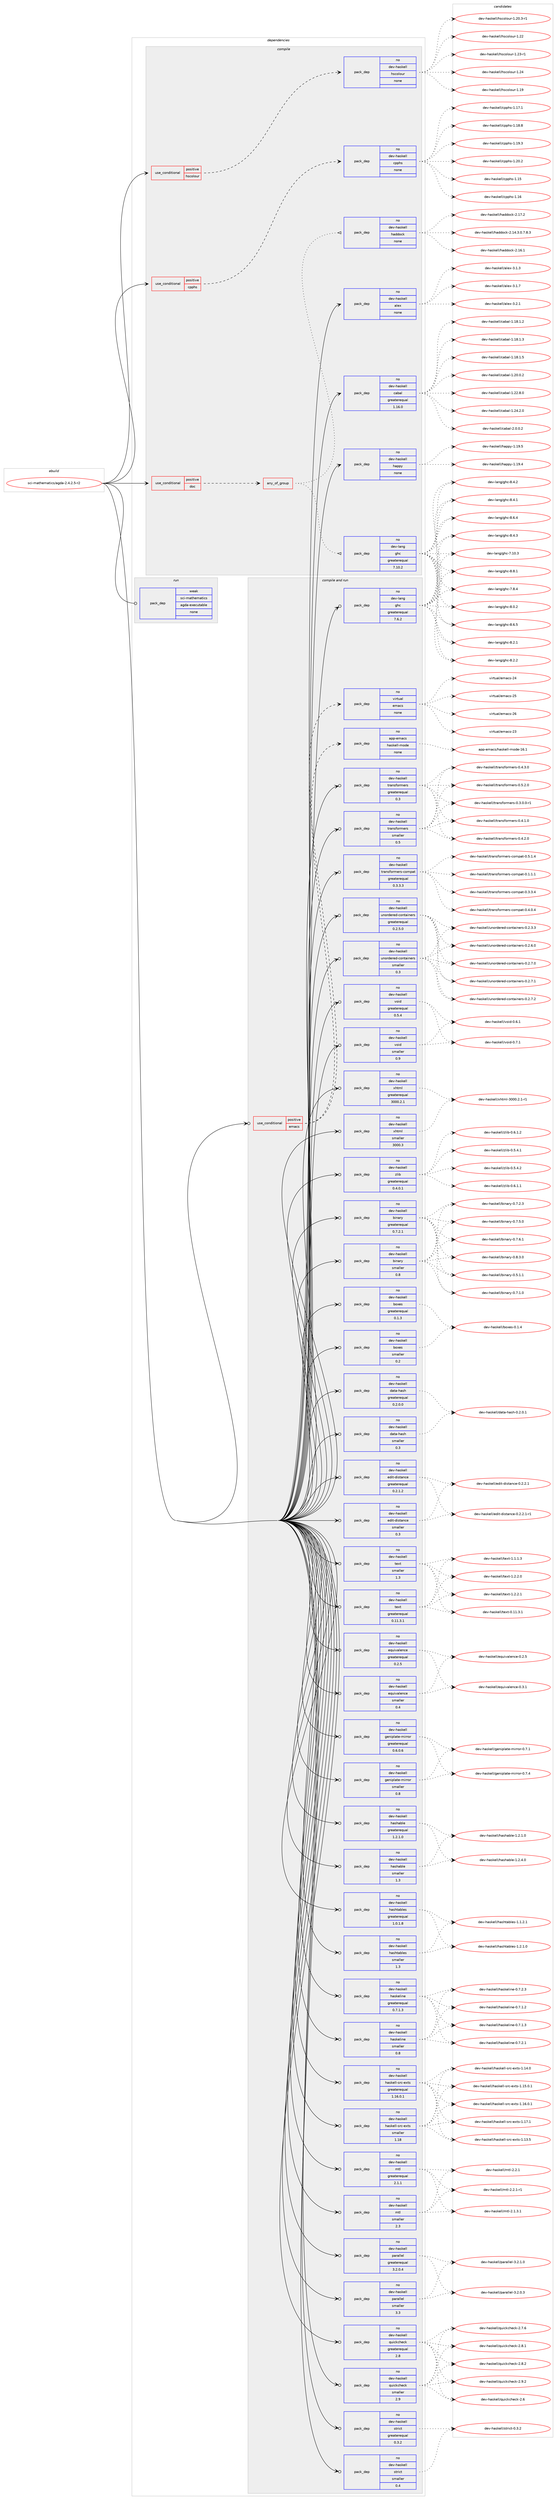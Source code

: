 digraph prolog {

# *************
# Graph options
# *************

newrank=true;
concentrate=true;
compound=true;
graph [rankdir=LR,fontname=Helvetica,fontsize=10,ranksep=1.5];#, ranksep=2.5, nodesep=0.2];
edge  [arrowhead=vee];
node  [fontname=Helvetica,fontsize=10];

# **********
# The ebuild
# **********

subgraph cluster_leftcol {
color=gray;
rank=same;
label=<<i>ebuild</i>>;
id [label="sci-mathematics/agda-2.4.2.5-r2", color=red, width=4, href="../sci-mathematics/agda-2.4.2.5-r2.svg"];
}

# ****************
# The dependencies
# ****************

subgraph cluster_midcol {
color=gray;
label=<<i>dependencies</i>>;
subgraph cluster_compile {
fillcolor="#eeeeee";
style=filled;
label=<<i>compile</i>>;
subgraph cond208995 {
dependency860756 [label=<<TABLE BORDER="0" CELLBORDER="1" CELLSPACING="0" CELLPADDING="4"><TR><TD ROWSPAN="3" CELLPADDING="10">use_conditional</TD></TR><TR><TD>positive</TD></TR><TR><TD>cpphs</TD></TR></TABLE>>, shape=none, color=red];
subgraph pack636551 {
dependency860757 [label=<<TABLE BORDER="0" CELLBORDER="1" CELLSPACING="0" CELLPADDING="4" WIDTH="220"><TR><TD ROWSPAN="6" CELLPADDING="30">pack_dep</TD></TR><TR><TD WIDTH="110">no</TD></TR><TR><TD>dev-haskell</TD></TR><TR><TD>cpphs</TD></TR><TR><TD>none</TD></TR><TR><TD></TD></TR></TABLE>>, shape=none, color=blue];
}
dependency860756:e -> dependency860757:w [weight=20,style="dashed",arrowhead="vee"];
}
id:e -> dependency860756:w [weight=20,style="solid",arrowhead="vee"];
subgraph cond208996 {
dependency860758 [label=<<TABLE BORDER="0" CELLBORDER="1" CELLSPACING="0" CELLPADDING="4"><TR><TD ROWSPAN="3" CELLPADDING="10">use_conditional</TD></TR><TR><TD>positive</TD></TR><TR><TD>doc</TD></TR></TABLE>>, shape=none, color=red];
subgraph any14698 {
dependency860759 [label=<<TABLE BORDER="0" CELLBORDER="1" CELLSPACING="0" CELLPADDING="4"><TR><TD CELLPADDING="10">any_of_group</TD></TR></TABLE>>, shape=none, color=red];subgraph pack636552 {
dependency860760 [label=<<TABLE BORDER="0" CELLBORDER="1" CELLSPACING="0" CELLPADDING="4" WIDTH="220"><TR><TD ROWSPAN="6" CELLPADDING="30">pack_dep</TD></TR><TR><TD WIDTH="110">no</TD></TR><TR><TD>dev-haskell</TD></TR><TR><TD>haddock</TD></TR><TR><TD>none</TD></TR><TR><TD></TD></TR></TABLE>>, shape=none, color=blue];
}
dependency860759:e -> dependency860760:w [weight=20,style="dotted",arrowhead="oinv"];
subgraph pack636553 {
dependency860761 [label=<<TABLE BORDER="0" CELLBORDER="1" CELLSPACING="0" CELLPADDING="4" WIDTH="220"><TR><TD ROWSPAN="6" CELLPADDING="30">pack_dep</TD></TR><TR><TD WIDTH="110">no</TD></TR><TR><TD>dev-lang</TD></TR><TR><TD>ghc</TD></TR><TR><TD>greaterequal</TD></TR><TR><TD>7.10.2</TD></TR></TABLE>>, shape=none, color=blue];
}
dependency860759:e -> dependency860761:w [weight=20,style="dotted",arrowhead="oinv"];
}
dependency860758:e -> dependency860759:w [weight=20,style="dashed",arrowhead="vee"];
}
id:e -> dependency860758:w [weight=20,style="solid",arrowhead="vee"];
subgraph cond208997 {
dependency860762 [label=<<TABLE BORDER="0" CELLBORDER="1" CELLSPACING="0" CELLPADDING="4"><TR><TD ROWSPAN="3" CELLPADDING="10">use_conditional</TD></TR><TR><TD>positive</TD></TR><TR><TD>hscolour</TD></TR></TABLE>>, shape=none, color=red];
subgraph pack636554 {
dependency860763 [label=<<TABLE BORDER="0" CELLBORDER="1" CELLSPACING="0" CELLPADDING="4" WIDTH="220"><TR><TD ROWSPAN="6" CELLPADDING="30">pack_dep</TD></TR><TR><TD WIDTH="110">no</TD></TR><TR><TD>dev-haskell</TD></TR><TR><TD>hscolour</TD></TR><TR><TD>none</TD></TR><TR><TD></TD></TR></TABLE>>, shape=none, color=blue];
}
dependency860762:e -> dependency860763:w [weight=20,style="dashed",arrowhead="vee"];
}
id:e -> dependency860762:w [weight=20,style="solid",arrowhead="vee"];
subgraph pack636555 {
dependency860764 [label=<<TABLE BORDER="0" CELLBORDER="1" CELLSPACING="0" CELLPADDING="4" WIDTH="220"><TR><TD ROWSPAN="6" CELLPADDING="30">pack_dep</TD></TR><TR><TD WIDTH="110">no</TD></TR><TR><TD>dev-haskell</TD></TR><TR><TD>alex</TD></TR><TR><TD>none</TD></TR><TR><TD></TD></TR></TABLE>>, shape=none, color=blue];
}
id:e -> dependency860764:w [weight=20,style="solid",arrowhead="vee"];
subgraph pack636556 {
dependency860765 [label=<<TABLE BORDER="0" CELLBORDER="1" CELLSPACING="0" CELLPADDING="4" WIDTH="220"><TR><TD ROWSPAN="6" CELLPADDING="30">pack_dep</TD></TR><TR><TD WIDTH="110">no</TD></TR><TR><TD>dev-haskell</TD></TR><TR><TD>cabal</TD></TR><TR><TD>greaterequal</TD></TR><TR><TD>1.16.0</TD></TR></TABLE>>, shape=none, color=blue];
}
id:e -> dependency860765:w [weight=20,style="solid",arrowhead="vee"];
subgraph pack636557 {
dependency860766 [label=<<TABLE BORDER="0" CELLBORDER="1" CELLSPACING="0" CELLPADDING="4" WIDTH="220"><TR><TD ROWSPAN="6" CELLPADDING="30">pack_dep</TD></TR><TR><TD WIDTH="110">no</TD></TR><TR><TD>dev-haskell</TD></TR><TR><TD>happy</TD></TR><TR><TD>none</TD></TR><TR><TD></TD></TR></TABLE>>, shape=none, color=blue];
}
id:e -> dependency860766:w [weight=20,style="solid",arrowhead="vee"];
}
subgraph cluster_compileandrun {
fillcolor="#eeeeee";
style=filled;
label=<<i>compile and run</i>>;
subgraph cond208998 {
dependency860767 [label=<<TABLE BORDER="0" CELLBORDER="1" CELLSPACING="0" CELLPADDING="4"><TR><TD ROWSPAN="3" CELLPADDING="10">use_conditional</TD></TR><TR><TD>positive</TD></TR><TR><TD>emacs</TD></TR></TABLE>>, shape=none, color=red];
subgraph pack636558 {
dependency860768 [label=<<TABLE BORDER="0" CELLBORDER="1" CELLSPACING="0" CELLPADDING="4" WIDTH="220"><TR><TD ROWSPAN="6" CELLPADDING="30">pack_dep</TD></TR><TR><TD WIDTH="110">no</TD></TR><TR><TD>app-emacs</TD></TR><TR><TD>haskell-mode</TD></TR><TR><TD>none</TD></TR><TR><TD></TD></TR></TABLE>>, shape=none, color=blue];
}
dependency860767:e -> dependency860768:w [weight=20,style="dashed",arrowhead="vee"];
subgraph pack636559 {
dependency860769 [label=<<TABLE BORDER="0" CELLBORDER="1" CELLSPACING="0" CELLPADDING="4" WIDTH="220"><TR><TD ROWSPAN="6" CELLPADDING="30">pack_dep</TD></TR><TR><TD WIDTH="110">no</TD></TR><TR><TD>virtual</TD></TR><TR><TD>emacs</TD></TR><TR><TD>none</TD></TR><TR><TD></TD></TR></TABLE>>, shape=none, color=blue];
}
dependency860767:e -> dependency860769:w [weight=20,style="dashed",arrowhead="vee"];
}
id:e -> dependency860767:w [weight=20,style="solid",arrowhead="odotvee"];
subgraph pack636560 {
dependency860770 [label=<<TABLE BORDER="0" CELLBORDER="1" CELLSPACING="0" CELLPADDING="4" WIDTH="220"><TR><TD ROWSPAN="6" CELLPADDING="30">pack_dep</TD></TR><TR><TD WIDTH="110">no</TD></TR><TR><TD>dev-haskell</TD></TR><TR><TD>binary</TD></TR><TR><TD>greaterequal</TD></TR><TR><TD>0.7.2.1</TD></TR></TABLE>>, shape=none, color=blue];
}
id:e -> dependency860770:w [weight=20,style="solid",arrowhead="odotvee"];
subgraph pack636561 {
dependency860771 [label=<<TABLE BORDER="0" CELLBORDER="1" CELLSPACING="0" CELLPADDING="4" WIDTH="220"><TR><TD ROWSPAN="6" CELLPADDING="30">pack_dep</TD></TR><TR><TD WIDTH="110">no</TD></TR><TR><TD>dev-haskell</TD></TR><TR><TD>binary</TD></TR><TR><TD>smaller</TD></TR><TR><TD>0.8</TD></TR></TABLE>>, shape=none, color=blue];
}
id:e -> dependency860771:w [weight=20,style="solid",arrowhead="odotvee"];
subgraph pack636562 {
dependency860772 [label=<<TABLE BORDER="0" CELLBORDER="1" CELLSPACING="0" CELLPADDING="4" WIDTH="220"><TR><TD ROWSPAN="6" CELLPADDING="30">pack_dep</TD></TR><TR><TD WIDTH="110">no</TD></TR><TR><TD>dev-haskell</TD></TR><TR><TD>boxes</TD></TR><TR><TD>greaterequal</TD></TR><TR><TD>0.1.3</TD></TR></TABLE>>, shape=none, color=blue];
}
id:e -> dependency860772:w [weight=20,style="solid",arrowhead="odotvee"];
subgraph pack636563 {
dependency860773 [label=<<TABLE BORDER="0" CELLBORDER="1" CELLSPACING="0" CELLPADDING="4" WIDTH="220"><TR><TD ROWSPAN="6" CELLPADDING="30">pack_dep</TD></TR><TR><TD WIDTH="110">no</TD></TR><TR><TD>dev-haskell</TD></TR><TR><TD>boxes</TD></TR><TR><TD>smaller</TD></TR><TR><TD>0.2</TD></TR></TABLE>>, shape=none, color=blue];
}
id:e -> dependency860773:w [weight=20,style="solid",arrowhead="odotvee"];
subgraph pack636564 {
dependency860774 [label=<<TABLE BORDER="0" CELLBORDER="1" CELLSPACING="0" CELLPADDING="4" WIDTH="220"><TR><TD ROWSPAN="6" CELLPADDING="30">pack_dep</TD></TR><TR><TD WIDTH="110">no</TD></TR><TR><TD>dev-haskell</TD></TR><TR><TD>data-hash</TD></TR><TR><TD>greaterequal</TD></TR><TR><TD>0.2.0.0</TD></TR></TABLE>>, shape=none, color=blue];
}
id:e -> dependency860774:w [weight=20,style="solid",arrowhead="odotvee"];
subgraph pack636565 {
dependency860775 [label=<<TABLE BORDER="0" CELLBORDER="1" CELLSPACING="0" CELLPADDING="4" WIDTH="220"><TR><TD ROWSPAN="6" CELLPADDING="30">pack_dep</TD></TR><TR><TD WIDTH="110">no</TD></TR><TR><TD>dev-haskell</TD></TR><TR><TD>data-hash</TD></TR><TR><TD>smaller</TD></TR><TR><TD>0.3</TD></TR></TABLE>>, shape=none, color=blue];
}
id:e -> dependency860775:w [weight=20,style="solid",arrowhead="odotvee"];
subgraph pack636566 {
dependency860776 [label=<<TABLE BORDER="0" CELLBORDER="1" CELLSPACING="0" CELLPADDING="4" WIDTH="220"><TR><TD ROWSPAN="6" CELLPADDING="30">pack_dep</TD></TR><TR><TD WIDTH="110">no</TD></TR><TR><TD>dev-haskell</TD></TR><TR><TD>edit-distance</TD></TR><TR><TD>greaterequal</TD></TR><TR><TD>0.2.1.2</TD></TR></TABLE>>, shape=none, color=blue];
}
id:e -> dependency860776:w [weight=20,style="solid",arrowhead="odotvee"];
subgraph pack636567 {
dependency860777 [label=<<TABLE BORDER="0" CELLBORDER="1" CELLSPACING="0" CELLPADDING="4" WIDTH="220"><TR><TD ROWSPAN="6" CELLPADDING="30">pack_dep</TD></TR><TR><TD WIDTH="110">no</TD></TR><TR><TD>dev-haskell</TD></TR><TR><TD>edit-distance</TD></TR><TR><TD>smaller</TD></TR><TR><TD>0.3</TD></TR></TABLE>>, shape=none, color=blue];
}
id:e -> dependency860777:w [weight=20,style="solid",arrowhead="odotvee"];
subgraph pack636568 {
dependency860778 [label=<<TABLE BORDER="0" CELLBORDER="1" CELLSPACING="0" CELLPADDING="4" WIDTH="220"><TR><TD ROWSPAN="6" CELLPADDING="30">pack_dep</TD></TR><TR><TD WIDTH="110">no</TD></TR><TR><TD>dev-haskell</TD></TR><TR><TD>equivalence</TD></TR><TR><TD>greaterequal</TD></TR><TR><TD>0.2.5</TD></TR></TABLE>>, shape=none, color=blue];
}
id:e -> dependency860778:w [weight=20,style="solid",arrowhead="odotvee"];
subgraph pack636569 {
dependency860779 [label=<<TABLE BORDER="0" CELLBORDER="1" CELLSPACING="0" CELLPADDING="4" WIDTH="220"><TR><TD ROWSPAN="6" CELLPADDING="30">pack_dep</TD></TR><TR><TD WIDTH="110">no</TD></TR><TR><TD>dev-haskell</TD></TR><TR><TD>equivalence</TD></TR><TR><TD>smaller</TD></TR><TR><TD>0.4</TD></TR></TABLE>>, shape=none, color=blue];
}
id:e -> dependency860779:w [weight=20,style="solid",arrowhead="odotvee"];
subgraph pack636570 {
dependency860780 [label=<<TABLE BORDER="0" CELLBORDER="1" CELLSPACING="0" CELLPADDING="4" WIDTH="220"><TR><TD ROWSPAN="6" CELLPADDING="30">pack_dep</TD></TR><TR><TD WIDTH="110">no</TD></TR><TR><TD>dev-haskell</TD></TR><TR><TD>geniplate-mirror</TD></TR><TR><TD>greaterequal</TD></TR><TR><TD>0.6.0.6</TD></TR></TABLE>>, shape=none, color=blue];
}
id:e -> dependency860780:w [weight=20,style="solid",arrowhead="odotvee"];
subgraph pack636571 {
dependency860781 [label=<<TABLE BORDER="0" CELLBORDER="1" CELLSPACING="0" CELLPADDING="4" WIDTH="220"><TR><TD ROWSPAN="6" CELLPADDING="30">pack_dep</TD></TR><TR><TD WIDTH="110">no</TD></TR><TR><TD>dev-haskell</TD></TR><TR><TD>geniplate-mirror</TD></TR><TR><TD>smaller</TD></TR><TR><TD>0.8</TD></TR></TABLE>>, shape=none, color=blue];
}
id:e -> dependency860781:w [weight=20,style="solid",arrowhead="odotvee"];
subgraph pack636572 {
dependency860782 [label=<<TABLE BORDER="0" CELLBORDER="1" CELLSPACING="0" CELLPADDING="4" WIDTH="220"><TR><TD ROWSPAN="6" CELLPADDING="30">pack_dep</TD></TR><TR><TD WIDTH="110">no</TD></TR><TR><TD>dev-haskell</TD></TR><TR><TD>hashable</TD></TR><TR><TD>greaterequal</TD></TR><TR><TD>1.2.1.0</TD></TR></TABLE>>, shape=none, color=blue];
}
id:e -> dependency860782:w [weight=20,style="solid",arrowhead="odotvee"];
subgraph pack636573 {
dependency860783 [label=<<TABLE BORDER="0" CELLBORDER="1" CELLSPACING="0" CELLPADDING="4" WIDTH="220"><TR><TD ROWSPAN="6" CELLPADDING="30">pack_dep</TD></TR><TR><TD WIDTH="110">no</TD></TR><TR><TD>dev-haskell</TD></TR><TR><TD>hashable</TD></TR><TR><TD>smaller</TD></TR><TR><TD>1.3</TD></TR></TABLE>>, shape=none, color=blue];
}
id:e -> dependency860783:w [weight=20,style="solid",arrowhead="odotvee"];
subgraph pack636574 {
dependency860784 [label=<<TABLE BORDER="0" CELLBORDER="1" CELLSPACING="0" CELLPADDING="4" WIDTH="220"><TR><TD ROWSPAN="6" CELLPADDING="30">pack_dep</TD></TR><TR><TD WIDTH="110">no</TD></TR><TR><TD>dev-haskell</TD></TR><TR><TD>hashtables</TD></TR><TR><TD>greaterequal</TD></TR><TR><TD>1.0.1.8</TD></TR></TABLE>>, shape=none, color=blue];
}
id:e -> dependency860784:w [weight=20,style="solid",arrowhead="odotvee"];
subgraph pack636575 {
dependency860785 [label=<<TABLE BORDER="0" CELLBORDER="1" CELLSPACING="0" CELLPADDING="4" WIDTH="220"><TR><TD ROWSPAN="6" CELLPADDING="30">pack_dep</TD></TR><TR><TD WIDTH="110">no</TD></TR><TR><TD>dev-haskell</TD></TR><TR><TD>hashtables</TD></TR><TR><TD>smaller</TD></TR><TR><TD>1.3</TD></TR></TABLE>>, shape=none, color=blue];
}
id:e -> dependency860785:w [weight=20,style="solid",arrowhead="odotvee"];
subgraph pack636576 {
dependency860786 [label=<<TABLE BORDER="0" CELLBORDER="1" CELLSPACING="0" CELLPADDING="4" WIDTH="220"><TR><TD ROWSPAN="6" CELLPADDING="30">pack_dep</TD></TR><TR><TD WIDTH="110">no</TD></TR><TR><TD>dev-haskell</TD></TR><TR><TD>haskeline</TD></TR><TR><TD>greaterequal</TD></TR><TR><TD>0.7.1.3</TD></TR></TABLE>>, shape=none, color=blue];
}
id:e -> dependency860786:w [weight=20,style="solid",arrowhead="odotvee"];
subgraph pack636577 {
dependency860787 [label=<<TABLE BORDER="0" CELLBORDER="1" CELLSPACING="0" CELLPADDING="4" WIDTH="220"><TR><TD ROWSPAN="6" CELLPADDING="30">pack_dep</TD></TR><TR><TD WIDTH="110">no</TD></TR><TR><TD>dev-haskell</TD></TR><TR><TD>haskeline</TD></TR><TR><TD>smaller</TD></TR><TR><TD>0.8</TD></TR></TABLE>>, shape=none, color=blue];
}
id:e -> dependency860787:w [weight=20,style="solid",arrowhead="odotvee"];
subgraph pack636578 {
dependency860788 [label=<<TABLE BORDER="0" CELLBORDER="1" CELLSPACING="0" CELLPADDING="4" WIDTH="220"><TR><TD ROWSPAN="6" CELLPADDING="30">pack_dep</TD></TR><TR><TD WIDTH="110">no</TD></TR><TR><TD>dev-haskell</TD></TR><TR><TD>haskell-src-exts</TD></TR><TR><TD>greaterequal</TD></TR><TR><TD>1.16.0.1</TD></TR></TABLE>>, shape=none, color=blue];
}
id:e -> dependency860788:w [weight=20,style="solid",arrowhead="odotvee"];
subgraph pack636579 {
dependency860789 [label=<<TABLE BORDER="0" CELLBORDER="1" CELLSPACING="0" CELLPADDING="4" WIDTH="220"><TR><TD ROWSPAN="6" CELLPADDING="30">pack_dep</TD></TR><TR><TD WIDTH="110">no</TD></TR><TR><TD>dev-haskell</TD></TR><TR><TD>haskell-src-exts</TD></TR><TR><TD>smaller</TD></TR><TR><TD>1.18</TD></TR></TABLE>>, shape=none, color=blue];
}
id:e -> dependency860789:w [weight=20,style="solid",arrowhead="odotvee"];
subgraph pack636580 {
dependency860790 [label=<<TABLE BORDER="0" CELLBORDER="1" CELLSPACING="0" CELLPADDING="4" WIDTH="220"><TR><TD ROWSPAN="6" CELLPADDING="30">pack_dep</TD></TR><TR><TD WIDTH="110">no</TD></TR><TR><TD>dev-haskell</TD></TR><TR><TD>mtl</TD></TR><TR><TD>greaterequal</TD></TR><TR><TD>2.1.1</TD></TR></TABLE>>, shape=none, color=blue];
}
id:e -> dependency860790:w [weight=20,style="solid",arrowhead="odotvee"];
subgraph pack636581 {
dependency860791 [label=<<TABLE BORDER="0" CELLBORDER="1" CELLSPACING="0" CELLPADDING="4" WIDTH="220"><TR><TD ROWSPAN="6" CELLPADDING="30">pack_dep</TD></TR><TR><TD WIDTH="110">no</TD></TR><TR><TD>dev-haskell</TD></TR><TR><TD>mtl</TD></TR><TR><TD>smaller</TD></TR><TR><TD>2.3</TD></TR></TABLE>>, shape=none, color=blue];
}
id:e -> dependency860791:w [weight=20,style="solid",arrowhead="odotvee"];
subgraph pack636582 {
dependency860792 [label=<<TABLE BORDER="0" CELLBORDER="1" CELLSPACING="0" CELLPADDING="4" WIDTH="220"><TR><TD ROWSPAN="6" CELLPADDING="30">pack_dep</TD></TR><TR><TD WIDTH="110">no</TD></TR><TR><TD>dev-haskell</TD></TR><TR><TD>parallel</TD></TR><TR><TD>greaterequal</TD></TR><TR><TD>3.2.0.4</TD></TR></TABLE>>, shape=none, color=blue];
}
id:e -> dependency860792:w [weight=20,style="solid",arrowhead="odotvee"];
subgraph pack636583 {
dependency860793 [label=<<TABLE BORDER="0" CELLBORDER="1" CELLSPACING="0" CELLPADDING="4" WIDTH="220"><TR><TD ROWSPAN="6" CELLPADDING="30">pack_dep</TD></TR><TR><TD WIDTH="110">no</TD></TR><TR><TD>dev-haskell</TD></TR><TR><TD>parallel</TD></TR><TR><TD>smaller</TD></TR><TR><TD>3.3</TD></TR></TABLE>>, shape=none, color=blue];
}
id:e -> dependency860793:w [weight=20,style="solid",arrowhead="odotvee"];
subgraph pack636584 {
dependency860794 [label=<<TABLE BORDER="0" CELLBORDER="1" CELLSPACING="0" CELLPADDING="4" WIDTH="220"><TR><TD ROWSPAN="6" CELLPADDING="30">pack_dep</TD></TR><TR><TD WIDTH="110">no</TD></TR><TR><TD>dev-haskell</TD></TR><TR><TD>quickcheck</TD></TR><TR><TD>greaterequal</TD></TR><TR><TD>2.8</TD></TR></TABLE>>, shape=none, color=blue];
}
id:e -> dependency860794:w [weight=20,style="solid",arrowhead="odotvee"];
subgraph pack636585 {
dependency860795 [label=<<TABLE BORDER="0" CELLBORDER="1" CELLSPACING="0" CELLPADDING="4" WIDTH="220"><TR><TD ROWSPAN="6" CELLPADDING="30">pack_dep</TD></TR><TR><TD WIDTH="110">no</TD></TR><TR><TD>dev-haskell</TD></TR><TR><TD>quickcheck</TD></TR><TR><TD>smaller</TD></TR><TR><TD>2.9</TD></TR></TABLE>>, shape=none, color=blue];
}
id:e -> dependency860795:w [weight=20,style="solid",arrowhead="odotvee"];
subgraph pack636586 {
dependency860796 [label=<<TABLE BORDER="0" CELLBORDER="1" CELLSPACING="0" CELLPADDING="4" WIDTH="220"><TR><TD ROWSPAN="6" CELLPADDING="30">pack_dep</TD></TR><TR><TD WIDTH="110">no</TD></TR><TR><TD>dev-haskell</TD></TR><TR><TD>strict</TD></TR><TR><TD>greaterequal</TD></TR><TR><TD>0.3.2</TD></TR></TABLE>>, shape=none, color=blue];
}
id:e -> dependency860796:w [weight=20,style="solid",arrowhead="odotvee"];
subgraph pack636587 {
dependency860797 [label=<<TABLE BORDER="0" CELLBORDER="1" CELLSPACING="0" CELLPADDING="4" WIDTH="220"><TR><TD ROWSPAN="6" CELLPADDING="30">pack_dep</TD></TR><TR><TD WIDTH="110">no</TD></TR><TR><TD>dev-haskell</TD></TR><TR><TD>strict</TD></TR><TR><TD>smaller</TD></TR><TR><TD>0.4</TD></TR></TABLE>>, shape=none, color=blue];
}
id:e -> dependency860797:w [weight=20,style="solid",arrowhead="odotvee"];
subgraph pack636588 {
dependency860798 [label=<<TABLE BORDER="0" CELLBORDER="1" CELLSPACING="0" CELLPADDING="4" WIDTH="220"><TR><TD ROWSPAN="6" CELLPADDING="30">pack_dep</TD></TR><TR><TD WIDTH="110">no</TD></TR><TR><TD>dev-haskell</TD></TR><TR><TD>text</TD></TR><TR><TD>greaterequal</TD></TR><TR><TD>0.11.3.1</TD></TR></TABLE>>, shape=none, color=blue];
}
id:e -> dependency860798:w [weight=20,style="solid",arrowhead="odotvee"];
subgraph pack636589 {
dependency860799 [label=<<TABLE BORDER="0" CELLBORDER="1" CELLSPACING="0" CELLPADDING="4" WIDTH="220"><TR><TD ROWSPAN="6" CELLPADDING="30">pack_dep</TD></TR><TR><TD WIDTH="110">no</TD></TR><TR><TD>dev-haskell</TD></TR><TR><TD>text</TD></TR><TR><TD>smaller</TD></TR><TR><TD>1.3</TD></TR></TABLE>>, shape=none, color=blue];
}
id:e -> dependency860799:w [weight=20,style="solid",arrowhead="odotvee"];
subgraph pack636590 {
dependency860800 [label=<<TABLE BORDER="0" CELLBORDER="1" CELLSPACING="0" CELLPADDING="4" WIDTH="220"><TR><TD ROWSPAN="6" CELLPADDING="30">pack_dep</TD></TR><TR><TD WIDTH="110">no</TD></TR><TR><TD>dev-haskell</TD></TR><TR><TD>transformers</TD></TR><TR><TD>greaterequal</TD></TR><TR><TD>0.3</TD></TR></TABLE>>, shape=none, color=blue];
}
id:e -> dependency860800:w [weight=20,style="solid",arrowhead="odotvee"];
subgraph pack636591 {
dependency860801 [label=<<TABLE BORDER="0" CELLBORDER="1" CELLSPACING="0" CELLPADDING="4" WIDTH="220"><TR><TD ROWSPAN="6" CELLPADDING="30">pack_dep</TD></TR><TR><TD WIDTH="110">no</TD></TR><TR><TD>dev-haskell</TD></TR><TR><TD>transformers</TD></TR><TR><TD>smaller</TD></TR><TR><TD>0.5</TD></TR></TABLE>>, shape=none, color=blue];
}
id:e -> dependency860801:w [weight=20,style="solid",arrowhead="odotvee"];
subgraph pack636592 {
dependency860802 [label=<<TABLE BORDER="0" CELLBORDER="1" CELLSPACING="0" CELLPADDING="4" WIDTH="220"><TR><TD ROWSPAN="6" CELLPADDING="30">pack_dep</TD></TR><TR><TD WIDTH="110">no</TD></TR><TR><TD>dev-haskell</TD></TR><TR><TD>transformers-compat</TD></TR><TR><TD>greaterequal</TD></TR><TR><TD>0.3.3.3</TD></TR></TABLE>>, shape=none, color=blue];
}
id:e -> dependency860802:w [weight=20,style="solid",arrowhead="odotvee"];
subgraph pack636593 {
dependency860803 [label=<<TABLE BORDER="0" CELLBORDER="1" CELLSPACING="0" CELLPADDING="4" WIDTH="220"><TR><TD ROWSPAN="6" CELLPADDING="30">pack_dep</TD></TR><TR><TD WIDTH="110">no</TD></TR><TR><TD>dev-haskell</TD></TR><TR><TD>unordered-containers</TD></TR><TR><TD>greaterequal</TD></TR><TR><TD>0.2.5.0</TD></TR></TABLE>>, shape=none, color=blue];
}
id:e -> dependency860803:w [weight=20,style="solid",arrowhead="odotvee"];
subgraph pack636594 {
dependency860804 [label=<<TABLE BORDER="0" CELLBORDER="1" CELLSPACING="0" CELLPADDING="4" WIDTH="220"><TR><TD ROWSPAN="6" CELLPADDING="30">pack_dep</TD></TR><TR><TD WIDTH="110">no</TD></TR><TR><TD>dev-haskell</TD></TR><TR><TD>unordered-containers</TD></TR><TR><TD>smaller</TD></TR><TR><TD>0.3</TD></TR></TABLE>>, shape=none, color=blue];
}
id:e -> dependency860804:w [weight=20,style="solid",arrowhead="odotvee"];
subgraph pack636595 {
dependency860805 [label=<<TABLE BORDER="0" CELLBORDER="1" CELLSPACING="0" CELLPADDING="4" WIDTH="220"><TR><TD ROWSPAN="6" CELLPADDING="30">pack_dep</TD></TR><TR><TD WIDTH="110">no</TD></TR><TR><TD>dev-haskell</TD></TR><TR><TD>void</TD></TR><TR><TD>greaterequal</TD></TR><TR><TD>0.5.4</TD></TR></TABLE>>, shape=none, color=blue];
}
id:e -> dependency860805:w [weight=20,style="solid",arrowhead="odotvee"];
subgraph pack636596 {
dependency860806 [label=<<TABLE BORDER="0" CELLBORDER="1" CELLSPACING="0" CELLPADDING="4" WIDTH="220"><TR><TD ROWSPAN="6" CELLPADDING="30">pack_dep</TD></TR><TR><TD WIDTH="110">no</TD></TR><TR><TD>dev-haskell</TD></TR><TR><TD>void</TD></TR><TR><TD>smaller</TD></TR><TR><TD>0.9</TD></TR></TABLE>>, shape=none, color=blue];
}
id:e -> dependency860806:w [weight=20,style="solid",arrowhead="odotvee"];
subgraph pack636597 {
dependency860807 [label=<<TABLE BORDER="0" CELLBORDER="1" CELLSPACING="0" CELLPADDING="4" WIDTH="220"><TR><TD ROWSPAN="6" CELLPADDING="30">pack_dep</TD></TR><TR><TD WIDTH="110">no</TD></TR><TR><TD>dev-haskell</TD></TR><TR><TD>xhtml</TD></TR><TR><TD>greaterequal</TD></TR><TR><TD>3000.2.1</TD></TR></TABLE>>, shape=none, color=blue];
}
id:e -> dependency860807:w [weight=20,style="solid",arrowhead="odotvee"];
subgraph pack636598 {
dependency860808 [label=<<TABLE BORDER="0" CELLBORDER="1" CELLSPACING="0" CELLPADDING="4" WIDTH="220"><TR><TD ROWSPAN="6" CELLPADDING="30">pack_dep</TD></TR><TR><TD WIDTH="110">no</TD></TR><TR><TD>dev-haskell</TD></TR><TR><TD>xhtml</TD></TR><TR><TD>smaller</TD></TR><TR><TD>3000.3</TD></TR></TABLE>>, shape=none, color=blue];
}
id:e -> dependency860808:w [weight=20,style="solid",arrowhead="odotvee"];
subgraph pack636599 {
dependency860809 [label=<<TABLE BORDER="0" CELLBORDER="1" CELLSPACING="0" CELLPADDING="4" WIDTH="220"><TR><TD ROWSPAN="6" CELLPADDING="30">pack_dep</TD></TR><TR><TD WIDTH="110">no</TD></TR><TR><TD>dev-haskell</TD></TR><TR><TD>zlib</TD></TR><TR><TD>greaterequal</TD></TR><TR><TD>0.4.0.1</TD></TR></TABLE>>, shape=none, color=blue];
}
id:e -> dependency860809:w [weight=20,style="solid",arrowhead="odotvee"];
subgraph pack636600 {
dependency860810 [label=<<TABLE BORDER="0" CELLBORDER="1" CELLSPACING="0" CELLPADDING="4" WIDTH="220"><TR><TD ROWSPAN="6" CELLPADDING="30">pack_dep</TD></TR><TR><TD WIDTH="110">no</TD></TR><TR><TD>dev-lang</TD></TR><TR><TD>ghc</TD></TR><TR><TD>greaterequal</TD></TR><TR><TD>7.6.2</TD></TR></TABLE>>, shape=none, color=blue];
}
id:e -> dependency860810:w [weight=20,style="solid",arrowhead="odotvee"];
}
subgraph cluster_run {
fillcolor="#eeeeee";
style=filled;
label=<<i>run</i>>;
subgraph pack636601 {
dependency860811 [label=<<TABLE BORDER="0" CELLBORDER="1" CELLSPACING="0" CELLPADDING="4" WIDTH="220"><TR><TD ROWSPAN="6" CELLPADDING="30">pack_dep</TD></TR><TR><TD WIDTH="110">weak</TD></TR><TR><TD>sci-mathematics</TD></TR><TR><TD>agda-executable</TD></TR><TR><TD>none</TD></TR><TR><TD></TD></TR></TABLE>>, shape=none, color=blue];
}
id:e -> dependency860811:w [weight=20,style="solid",arrowhead="odot"];
}
}

# **************
# The candidates
# **************

subgraph cluster_choices {
rank=same;
color=gray;
label=<<i>candidates</i>>;

subgraph choice636551 {
color=black;
nodesep=1;
choice100101118451049711510710110810847991121121041154549464953 [label="dev-haskell/cpphs-1.15", color=red, width=4,href="../dev-haskell/cpphs-1.15.svg"];
choice100101118451049711510710110810847991121121041154549464954 [label="dev-haskell/cpphs-1.16", color=red, width=4,href="../dev-haskell/cpphs-1.16.svg"];
choice1001011184510497115107101108108479911211210411545494649554649 [label="dev-haskell/cpphs-1.17.1", color=red, width=4,href="../dev-haskell/cpphs-1.17.1.svg"];
choice1001011184510497115107101108108479911211210411545494649564656 [label="dev-haskell/cpphs-1.18.8", color=red, width=4,href="../dev-haskell/cpphs-1.18.8.svg"];
choice1001011184510497115107101108108479911211210411545494649574651 [label="dev-haskell/cpphs-1.19.3", color=red, width=4,href="../dev-haskell/cpphs-1.19.3.svg"];
choice1001011184510497115107101108108479911211210411545494650484650 [label="dev-haskell/cpphs-1.20.2", color=red, width=4,href="../dev-haskell/cpphs-1.20.2.svg"];
dependency860757:e -> choice100101118451049711510710110810847991121121041154549464953:w [style=dotted,weight="100"];
dependency860757:e -> choice100101118451049711510710110810847991121121041154549464954:w [style=dotted,weight="100"];
dependency860757:e -> choice1001011184510497115107101108108479911211210411545494649554649:w [style=dotted,weight="100"];
dependency860757:e -> choice1001011184510497115107101108108479911211210411545494649564656:w [style=dotted,weight="100"];
dependency860757:e -> choice1001011184510497115107101108108479911211210411545494649574651:w [style=dotted,weight="100"];
dependency860757:e -> choice1001011184510497115107101108108479911211210411545494650484650:w [style=dotted,weight="100"];
}
subgraph choice636552 {
color=black;
nodesep=1;
choice1001011184510497115107101108108471049710010011199107455046495246514648465546564651 [label="dev-haskell/haddock-2.14.3.0.7.8.3", color=red, width=4,href="../dev-haskell/haddock-2.14.3.0.7.8.3.svg"];
choice100101118451049711510710110810847104971001001119910745504649544649 [label="dev-haskell/haddock-2.16.1", color=red, width=4,href="../dev-haskell/haddock-2.16.1.svg"];
choice100101118451049711510710110810847104971001001119910745504649554650 [label="dev-haskell/haddock-2.17.2", color=red, width=4,href="../dev-haskell/haddock-2.17.2.svg"];
dependency860760:e -> choice1001011184510497115107101108108471049710010011199107455046495246514648465546564651:w [style=dotted,weight="100"];
dependency860760:e -> choice100101118451049711510710110810847104971001001119910745504649544649:w [style=dotted,weight="100"];
dependency860760:e -> choice100101118451049711510710110810847104971001001119910745504649554650:w [style=dotted,weight="100"];
}
subgraph choice636553 {
color=black;
nodesep=1;
choice1001011184510897110103471031049945554649484651 [label="dev-lang/ghc-7.10.3", color=red, width=4,href="../dev-lang/ghc-7.10.3.svg"];
choice10010111845108971101034710310499455546564652 [label="dev-lang/ghc-7.8.4", color=red, width=4,href="../dev-lang/ghc-7.8.4.svg"];
choice10010111845108971101034710310499455646484650 [label="dev-lang/ghc-8.0.2", color=red, width=4,href="../dev-lang/ghc-8.0.2.svg"];
choice10010111845108971101034710310499455646504649 [label="dev-lang/ghc-8.2.1", color=red, width=4,href="../dev-lang/ghc-8.2.1.svg"];
choice10010111845108971101034710310499455646504650 [label="dev-lang/ghc-8.2.2", color=red, width=4,href="../dev-lang/ghc-8.2.2.svg"];
choice10010111845108971101034710310499455646524649 [label="dev-lang/ghc-8.4.1", color=red, width=4,href="../dev-lang/ghc-8.4.1.svg"];
choice10010111845108971101034710310499455646524650 [label="dev-lang/ghc-8.4.2", color=red, width=4,href="../dev-lang/ghc-8.4.2.svg"];
choice10010111845108971101034710310499455646524651 [label="dev-lang/ghc-8.4.3", color=red, width=4,href="../dev-lang/ghc-8.4.3.svg"];
choice10010111845108971101034710310499455646544652 [label="dev-lang/ghc-8.6.4", color=red, width=4,href="../dev-lang/ghc-8.6.4.svg"];
choice10010111845108971101034710310499455646544653 [label="dev-lang/ghc-8.6.5", color=red, width=4,href="../dev-lang/ghc-8.6.5.svg"];
choice10010111845108971101034710310499455646564649 [label="dev-lang/ghc-8.8.1", color=red, width=4,href="../dev-lang/ghc-8.8.1.svg"];
dependency860761:e -> choice1001011184510897110103471031049945554649484651:w [style=dotted,weight="100"];
dependency860761:e -> choice10010111845108971101034710310499455546564652:w [style=dotted,weight="100"];
dependency860761:e -> choice10010111845108971101034710310499455646484650:w [style=dotted,weight="100"];
dependency860761:e -> choice10010111845108971101034710310499455646504649:w [style=dotted,weight="100"];
dependency860761:e -> choice10010111845108971101034710310499455646504650:w [style=dotted,weight="100"];
dependency860761:e -> choice10010111845108971101034710310499455646524649:w [style=dotted,weight="100"];
dependency860761:e -> choice10010111845108971101034710310499455646524650:w [style=dotted,weight="100"];
dependency860761:e -> choice10010111845108971101034710310499455646524651:w [style=dotted,weight="100"];
dependency860761:e -> choice10010111845108971101034710310499455646544652:w [style=dotted,weight="100"];
dependency860761:e -> choice10010111845108971101034710310499455646544653:w [style=dotted,weight="100"];
dependency860761:e -> choice10010111845108971101034710310499455646564649:w [style=dotted,weight="100"];
}
subgraph choice636554 {
color=black;
nodesep=1;
choice100101118451049711510710110810847104115991111081111171144549464957 [label="dev-haskell/hscolour-1.19", color=red, width=4,href="../dev-haskell/hscolour-1.19.svg"];
choice10010111845104971151071011081084710411599111108111117114454946504846514511449 [label="dev-haskell/hscolour-1.20.3-r1", color=red, width=4,href="../dev-haskell/hscolour-1.20.3-r1.svg"];
choice100101118451049711510710110810847104115991111081111171144549465050 [label="dev-haskell/hscolour-1.22", color=red, width=4,href="../dev-haskell/hscolour-1.22.svg"];
choice1001011184510497115107101108108471041159911110811111711445494650514511449 [label="dev-haskell/hscolour-1.23-r1", color=red, width=4,href="../dev-haskell/hscolour-1.23-r1.svg"];
choice100101118451049711510710110810847104115991111081111171144549465052 [label="dev-haskell/hscolour-1.24", color=red, width=4,href="../dev-haskell/hscolour-1.24.svg"];
dependency860763:e -> choice100101118451049711510710110810847104115991111081111171144549464957:w [style=dotted,weight="100"];
dependency860763:e -> choice10010111845104971151071011081084710411599111108111117114454946504846514511449:w [style=dotted,weight="100"];
dependency860763:e -> choice100101118451049711510710110810847104115991111081111171144549465050:w [style=dotted,weight="100"];
dependency860763:e -> choice1001011184510497115107101108108471041159911110811111711445494650514511449:w [style=dotted,weight="100"];
dependency860763:e -> choice100101118451049711510710110810847104115991111081111171144549465052:w [style=dotted,weight="100"];
}
subgraph choice636555 {
color=black;
nodesep=1;
choice10010111845104971151071011081084797108101120455146494651 [label="dev-haskell/alex-3.1.3", color=red, width=4,href="../dev-haskell/alex-3.1.3.svg"];
choice10010111845104971151071011081084797108101120455146494655 [label="dev-haskell/alex-3.1.7", color=red, width=4,href="../dev-haskell/alex-3.1.7.svg"];
choice10010111845104971151071011081084797108101120455146504649 [label="dev-haskell/alex-3.2.1", color=red, width=4,href="../dev-haskell/alex-3.2.1.svg"];
dependency860764:e -> choice10010111845104971151071011081084797108101120455146494651:w [style=dotted,weight="100"];
dependency860764:e -> choice10010111845104971151071011081084797108101120455146494655:w [style=dotted,weight="100"];
dependency860764:e -> choice10010111845104971151071011081084797108101120455146504649:w [style=dotted,weight="100"];
}
subgraph choice636556 {
color=black;
nodesep=1;
choice10010111845104971151071011081084799979897108454946495646494650 [label="dev-haskell/cabal-1.18.1.2", color=red, width=4,href="../dev-haskell/cabal-1.18.1.2.svg"];
choice10010111845104971151071011081084799979897108454946495646494651 [label="dev-haskell/cabal-1.18.1.3", color=red, width=4,href="../dev-haskell/cabal-1.18.1.3.svg"];
choice10010111845104971151071011081084799979897108454946495646494653 [label="dev-haskell/cabal-1.18.1.5", color=red, width=4,href="../dev-haskell/cabal-1.18.1.5.svg"];
choice10010111845104971151071011081084799979897108454946504846484650 [label="dev-haskell/cabal-1.20.0.2", color=red, width=4,href="../dev-haskell/cabal-1.20.0.2.svg"];
choice10010111845104971151071011081084799979897108454946505046564648 [label="dev-haskell/cabal-1.22.8.0", color=red, width=4,href="../dev-haskell/cabal-1.22.8.0.svg"];
choice10010111845104971151071011081084799979897108454946505246504648 [label="dev-haskell/cabal-1.24.2.0", color=red, width=4,href="../dev-haskell/cabal-1.24.2.0.svg"];
choice100101118451049711510710110810847999798971084550464846484650 [label="dev-haskell/cabal-2.0.0.2", color=red, width=4,href="../dev-haskell/cabal-2.0.0.2.svg"];
dependency860765:e -> choice10010111845104971151071011081084799979897108454946495646494650:w [style=dotted,weight="100"];
dependency860765:e -> choice10010111845104971151071011081084799979897108454946495646494651:w [style=dotted,weight="100"];
dependency860765:e -> choice10010111845104971151071011081084799979897108454946495646494653:w [style=dotted,weight="100"];
dependency860765:e -> choice10010111845104971151071011081084799979897108454946504846484650:w [style=dotted,weight="100"];
dependency860765:e -> choice10010111845104971151071011081084799979897108454946505046564648:w [style=dotted,weight="100"];
dependency860765:e -> choice10010111845104971151071011081084799979897108454946505246504648:w [style=dotted,weight="100"];
dependency860765:e -> choice100101118451049711510710110810847999798971084550464846484650:w [style=dotted,weight="100"];
}
subgraph choice636557 {
color=black;
nodesep=1;
choice1001011184510497115107101108108471049711211212145494649574652 [label="dev-haskell/happy-1.19.4", color=red, width=4,href="../dev-haskell/happy-1.19.4.svg"];
choice1001011184510497115107101108108471049711211212145494649574653 [label="dev-haskell/happy-1.19.5", color=red, width=4,href="../dev-haskell/happy-1.19.5.svg"];
dependency860766:e -> choice1001011184510497115107101108108471049711211212145494649574652:w [style=dotted,weight="100"];
dependency860766:e -> choice1001011184510497115107101108108471049711211212145494649574653:w [style=dotted,weight="100"];
}
subgraph choice636558 {
color=black;
nodesep=1;
choice971121124510110997991154710497115107101108108451091111001014549544649 [label="app-emacs/haskell-mode-16.1", color=red, width=4,href="../app-emacs/haskell-mode-16.1.svg"];
dependency860768:e -> choice971121124510110997991154710497115107101108108451091111001014549544649:w [style=dotted,weight="100"];
}
subgraph choice636559 {
color=black;
nodesep=1;
choice11810511411611797108471011099799115455051 [label="virtual/emacs-23", color=red, width=4,href="../virtual/emacs-23.svg"];
choice11810511411611797108471011099799115455052 [label="virtual/emacs-24", color=red, width=4,href="../virtual/emacs-24.svg"];
choice11810511411611797108471011099799115455053 [label="virtual/emacs-25", color=red, width=4,href="../virtual/emacs-25.svg"];
choice11810511411611797108471011099799115455054 [label="virtual/emacs-26", color=red, width=4,href="../virtual/emacs-26.svg"];
dependency860769:e -> choice11810511411611797108471011099799115455051:w [style=dotted,weight="100"];
dependency860769:e -> choice11810511411611797108471011099799115455052:w [style=dotted,weight="100"];
dependency860769:e -> choice11810511411611797108471011099799115455053:w [style=dotted,weight="100"];
dependency860769:e -> choice11810511411611797108471011099799115455054:w [style=dotted,weight="100"];
}
subgraph choice636560 {
color=black;
nodesep=1;
choice10010111845104971151071011081084798105110971141214548465346494649 [label="dev-haskell/binary-0.5.1.1", color=red, width=4,href="../dev-haskell/binary-0.5.1.1.svg"];
choice10010111845104971151071011081084798105110971141214548465546494648 [label="dev-haskell/binary-0.7.1.0", color=red, width=4,href="../dev-haskell/binary-0.7.1.0.svg"];
choice10010111845104971151071011081084798105110971141214548465546504651 [label="dev-haskell/binary-0.7.2.3", color=red, width=4,href="../dev-haskell/binary-0.7.2.3.svg"];
choice10010111845104971151071011081084798105110971141214548465546534648 [label="dev-haskell/binary-0.7.5.0", color=red, width=4,href="../dev-haskell/binary-0.7.5.0.svg"];
choice10010111845104971151071011081084798105110971141214548465546544649 [label="dev-haskell/binary-0.7.6.1", color=red, width=4,href="../dev-haskell/binary-0.7.6.1.svg"];
choice10010111845104971151071011081084798105110971141214548465646514648 [label="dev-haskell/binary-0.8.3.0", color=red, width=4,href="../dev-haskell/binary-0.8.3.0.svg"];
dependency860770:e -> choice10010111845104971151071011081084798105110971141214548465346494649:w [style=dotted,weight="100"];
dependency860770:e -> choice10010111845104971151071011081084798105110971141214548465546494648:w [style=dotted,weight="100"];
dependency860770:e -> choice10010111845104971151071011081084798105110971141214548465546504651:w [style=dotted,weight="100"];
dependency860770:e -> choice10010111845104971151071011081084798105110971141214548465546534648:w [style=dotted,weight="100"];
dependency860770:e -> choice10010111845104971151071011081084798105110971141214548465546544649:w [style=dotted,weight="100"];
dependency860770:e -> choice10010111845104971151071011081084798105110971141214548465646514648:w [style=dotted,weight="100"];
}
subgraph choice636561 {
color=black;
nodesep=1;
choice10010111845104971151071011081084798105110971141214548465346494649 [label="dev-haskell/binary-0.5.1.1", color=red, width=4,href="../dev-haskell/binary-0.5.1.1.svg"];
choice10010111845104971151071011081084798105110971141214548465546494648 [label="dev-haskell/binary-0.7.1.0", color=red, width=4,href="../dev-haskell/binary-0.7.1.0.svg"];
choice10010111845104971151071011081084798105110971141214548465546504651 [label="dev-haskell/binary-0.7.2.3", color=red, width=4,href="../dev-haskell/binary-0.7.2.3.svg"];
choice10010111845104971151071011081084798105110971141214548465546534648 [label="dev-haskell/binary-0.7.5.0", color=red, width=4,href="../dev-haskell/binary-0.7.5.0.svg"];
choice10010111845104971151071011081084798105110971141214548465546544649 [label="dev-haskell/binary-0.7.6.1", color=red, width=4,href="../dev-haskell/binary-0.7.6.1.svg"];
choice10010111845104971151071011081084798105110971141214548465646514648 [label="dev-haskell/binary-0.8.3.0", color=red, width=4,href="../dev-haskell/binary-0.8.3.0.svg"];
dependency860771:e -> choice10010111845104971151071011081084798105110971141214548465346494649:w [style=dotted,weight="100"];
dependency860771:e -> choice10010111845104971151071011081084798105110971141214548465546494648:w [style=dotted,weight="100"];
dependency860771:e -> choice10010111845104971151071011081084798105110971141214548465546504651:w [style=dotted,weight="100"];
dependency860771:e -> choice10010111845104971151071011081084798105110971141214548465546534648:w [style=dotted,weight="100"];
dependency860771:e -> choice10010111845104971151071011081084798105110971141214548465546544649:w [style=dotted,weight="100"];
dependency860771:e -> choice10010111845104971151071011081084798105110971141214548465646514648:w [style=dotted,weight="100"];
}
subgraph choice636562 {
color=black;
nodesep=1;
choice10010111845104971151071011081084798111120101115454846494652 [label="dev-haskell/boxes-0.1.4", color=red, width=4,href="../dev-haskell/boxes-0.1.4.svg"];
dependency860772:e -> choice10010111845104971151071011081084798111120101115454846494652:w [style=dotted,weight="100"];
}
subgraph choice636563 {
color=black;
nodesep=1;
choice10010111845104971151071011081084798111120101115454846494652 [label="dev-haskell/boxes-0.1.4", color=red, width=4,href="../dev-haskell/boxes-0.1.4.svg"];
dependency860773:e -> choice10010111845104971151071011081084798111120101115454846494652:w [style=dotted,weight="100"];
}
subgraph choice636564 {
color=black;
nodesep=1;
choice100101118451049711510710110810847100971169745104971151044548465046484649 [label="dev-haskell/data-hash-0.2.0.1", color=red, width=4,href="../dev-haskell/data-hash-0.2.0.1.svg"];
dependency860774:e -> choice100101118451049711510710110810847100971169745104971151044548465046484649:w [style=dotted,weight="100"];
}
subgraph choice636565 {
color=black;
nodesep=1;
choice100101118451049711510710110810847100971169745104971151044548465046484649 [label="dev-haskell/data-hash-0.2.0.1", color=red, width=4,href="../dev-haskell/data-hash-0.2.0.1.svg"];
dependency860775:e -> choice100101118451049711510710110810847100971169745104971151044548465046484649:w [style=dotted,weight="100"];
}
subgraph choice636566 {
color=black;
nodesep=1;
choice1001011184510497115107101108108471011001051164510010511511697110991014548465046504649 [label="dev-haskell/edit-distance-0.2.2.1", color=red, width=4,href="../dev-haskell/edit-distance-0.2.2.1.svg"];
choice10010111845104971151071011081084710110010511645100105115116971109910145484650465046494511449 [label="dev-haskell/edit-distance-0.2.2.1-r1", color=red, width=4,href="../dev-haskell/edit-distance-0.2.2.1-r1.svg"];
dependency860776:e -> choice1001011184510497115107101108108471011001051164510010511511697110991014548465046504649:w [style=dotted,weight="100"];
dependency860776:e -> choice10010111845104971151071011081084710110010511645100105115116971109910145484650465046494511449:w [style=dotted,weight="100"];
}
subgraph choice636567 {
color=black;
nodesep=1;
choice1001011184510497115107101108108471011001051164510010511511697110991014548465046504649 [label="dev-haskell/edit-distance-0.2.2.1", color=red, width=4,href="../dev-haskell/edit-distance-0.2.2.1.svg"];
choice10010111845104971151071011081084710110010511645100105115116971109910145484650465046494511449 [label="dev-haskell/edit-distance-0.2.2.1-r1", color=red, width=4,href="../dev-haskell/edit-distance-0.2.2.1-r1.svg"];
dependency860777:e -> choice1001011184510497115107101108108471011001051164510010511511697110991014548465046504649:w [style=dotted,weight="100"];
dependency860777:e -> choice10010111845104971151071011081084710110010511645100105115116971109910145484650465046494511449:w [style=dotted,weight="100"];
}
subgraph choice636568 {
color=black;
nodesep=1;
choice1001011184510497115107101108108471011131171051189710810111099101454846504653 [label="dev-haskell/equivalence-0.2.5", color=red, width=4,href="../dev-haskell/equivalence-0.2.5.svg"];
choice1001011184510497115107101108108471011131171051189710810111099101454846514649 [label="dev-haskell/equivalence-0.3.1", color=red, width=4,href="../dev-haskell/equivalence-0.3.1.svg"];
dependency860778:e -> choice1001011184510497115107101108108471011131171051189710810111099101454846504653:w [style=dotted,weight="100"];
dependency860778:e -> choice1001011184510497115107101108108471011131171051189710810111099101454846514649:w [style=dotted,weight="100"];
}
subgraph choice636569 {
color=black;
nodesep=1;
choice1001011184510497115107101108108471011131171051189710810111099101454846504653 [label="dev-haskell/equivalence-0.2.5", color=red, width=4,href="../dev-haskell/equivalence-0.2.5.svg"];
choice1001011184510497115107101108108471011131171051189710810111099101454846514649 [label="dev-haskell/equivalence-0.3.1", color=red, width=4,href="../dev-haskell/equivalence-0.3.1.svg"];
dependency860779:e -> choice1001011184510497115107101108108471011131171051189710810111099101454846504653:w [style=dotted,weight="100"];
dependency860779:e -> choice1001011184510497115107101108108471011131171051189710810111099101454846514649:w [style=dotted,weight="100"];
}
subgraph choice636570 {
color=black;
nodesep=1;
choice1001011184510497115107101108108471031011101051121089711610145109105114114111114454846554649 [label="dev-haskell/geniplate-mirror-0.7.1", color=red, width=4,href="../dev-haskell/geniplate-mirror-0.7.1.svg"];
choice1001011184510497115107101108108471031011101051121089711610145109105114114111114454846554652 [label="dev-haskell/geniplate-mirror-0.7.4", color=red, width=4,href="../dev-haskell/geniplate-mirror-0.7.4.svg"];
dependency860780:e -> choice1001011184510497115107101108108471031011101051121089711610145109105114114111114454846554649:w [style=dotted,weight="100"];
dependency860780:e -> choice1001011184510497115107101108108471031011101051121089711610145109105114114111114454846554652:w [style=dotted,weight="100"];
}
subgraph choice636571 {
color=black;
nodesep=1;
choice1001011184510497115107101108108471031011101051121089711610145109105114114111114454846554649 [label="dev-haskell/geniplate-mirror-0.7.1", color=red, width=4,href="../dev-haskell/geniplate-mirror-0.7.1.svg"];
choice1001011184510497115107101108108471031011101051121089711610145109105114114111114454846554652 [label="dev-haskell/geniplate-mirror-0.7.4", color=red, width=4,href="../dev-haskell/geniplate-mirror-0.7.4.svg"];
dependency860781:e -> choice1001011184510497115107101108108471031011101051121089711610145109105114114111114454846554649:w [style=dotted,weight="100"];
dependency860781:e -> choice1001011184510497115107101108108471031011101051121089711610145109105114114111114454846554652:w [style=dotted,weight="100"];
}
subgraph choice636572 {
color=black;
nodesep=1;
choice1001011184510497115107101108108471049711510497981081014549465046494648 [label="dev-haskell/hashable-1.2.1.0", color=red, width=4,href="../dev-haskell/hashable-1.2.1.0.svg"];
choice1001011184510497115107101108108471049711510497981081014549465046524648 [label="dev-haskell/hashable-1.2.4.0", color=red, width=4,href="../dev-haskell/hashable-1.2.4.0.svg"];
dependency860782:e -> choice1001011184510497115107101108108471049711510497981081014549465046494648:w [style=dotted,weight="100"];
dependency860782:e -> choice1001011184510497115107101108108471049711510497981081014549465046524648:w [style=dotted,weight="100"];
}
subgraph choice636573 {
color=black;
nodesep=1;
choice1001011184510497115107101108108471049711510497981081014549465046494648 [label="dev-haskell/hashable-1.2.1.0", color=red, width=4,href="../dev-haskell/hashable-1.2.1.0.svg"];
choice1001011184510497115107101108108471049711510497981081014549465046524648 [label="dev-haskell/hashable-1.2.4.0", color=red, width=4,href="../dev-haskell/hashable-1.2.4.0.svg"];
dependency860783:e -> choice1001011184510497115107101108108471049711510497981081014549465046494648:w [style=dotted,weight="100"];
dependency860783:e -> choice1001011184510497115107101108108471049711510497981081014549465046524648:w [style=dotted,weight="100"];
}
subgraph choice636574 {
color=black;
nodesep=1;
choice1001011184510497115107101108108471049711510411697981081011154549464946504649 [label="dev-haskell/hashtables-1.1.2.1", color=red, width=4,href="../dev-haskell/hashtables-1.1.2.1.svg"];
choice1001011184510497115107101108108471049711510411697981081011154549465046494648 [label="dev-haskell/hashtables-1.2.1.0", color=red, width=4,href="../dev-haskell/hashtables-1.2.1.0.svg"];
dependency860784:e -> choice1001011184510497115107101108108471049711510411697981081011154549464946504649:w [style=dotted,weight="100"];
dependency860784:e -> choice1001011184510497115107101108108471049711510411697981081011154549465046494648:w [style=dotted,weight="100"];
}
subgraph choice636575 {
color=black;
nodesep=1;
choice1001011184510497115107101108108471049711510411697981081011154549464946504649 [label="dev-haskell/hashtables-1.1.2.1", color=red, width=4,href="../dev-haskell/hashtables-1.1.2.1.svg"];
choice1001011184510497115107101108108471049711510411697981081011154549465046494648 [label="dev-haskell/hashtables-1.2.1.0", color=red, width=4,href="../dev-haskell/hashtables-1.2.1.0.svg"];
dependency860785:e -> choice1001011184510497115107101108108471049711510411697981081011154549464946504649:w [style=dotted,weight="100"];
dependency860785:e -> choice1001011184510497115107101108108471049711510411697981081011154549465046494648:w [style=dotted,weight="100"];
}
subgraph choice636576 {
color=black;
nodesep=1;
choice100101118451049711510710110810847104971151071011081051101014548465546494650 [label="dev-haskell/haskeline-0.7.1.2", color=red, width=4,href="../dev-haskell/haskeline-0.7.1.2.svg"];
choice100101118451049711510710110810847104971151071011081051101014548465546494651 [label="dev-haskell/haskeline-0.7.1.3", color=red, width=4,href="../dev-haskell/haskeline-0.7.1.3.svg"];
choice100101118451049711510710110810847104971151071011081051101014548465546504649 [label="dev-haskell/haskeline-0.7.2.1", color=red, width=4,href="../dev-haskell/haskeline-0.7.2.1.svg"];
choice100101118451049711510710110810847104971151071011081051101014548465546504651 [label="dev-haskell/haskeline-0.7.2.3", color=red, width=4,href="../dev-haskell/haskeline-0.7.2.3.svg"];
dependency860786:e -> choice100101118451049711510710110810847104971151071011081051101014548465546494650:w [style=dotted,weight="100"];
dependency860786:e -> choice100101118451049711510710110810847104971151071011081051101014548465546494651:w [style=dotted,weight="100"];
dependency860786:e -> choice100101118451049711510710110810847104971151071011081051101014548465546504649:w [style=dotted,weight="100"];
dependency860786:e -> choice100101118451049711510710110810847104971151071011081051101014548465546504651:w [style=dotted,weight="100"];
}
subgraph choice636577 {
color=black;
nodesep=1;
choice100101118451049711510710110810847104971151071011081051101014548465546494650 [label="dev-haskell/haskeline-0.7.1.2", color=red, width=4,href="../dev-haskell/haskeline-0.7.1.2.svg"];
choice100101118451049711510710110810847104971151071011081051101014548465546494651 [label="dev-haskell/haskeline-0.7.1.3", color=red, width=4,href="../dev-haskell/haskeline-0.7.1.3.svg"];
choice100101118451049711510710110810847104971151071011081051101014548465546504649 [label="dev-haskell/haskeline-0.7.2.1", color=red, width=4,href="../dev-haskell/haskeline-0.7.2.1.svg"];
choice100101118451049711510710110810847104971151071011081051101014548465546504651 [label="dev-haskell/haskeline-0.7.2.3", color=red, width=4,href="../dev-haskell/haskeline-0.7.2.3.svg"];
dependency860787:e -> choice100101118451049711510710110810847104971151071011081051101014548465546494650:w [style=dotted,weight="100"];
dependency860787:e -> choice100101118451049711510710110810847104971151071011081051101014548465546494651:w [style=dotted,weight="100"];
dependency860787:e -> choice100101118451049711510710110810847104971151071011081051101014548465546504649:w [style=dotted,weight="100"];
dependency860787:e -> choice100101118451049711510710110810847104971151071011081051101014548465546504651:w [style=dotted,weight="100"];
}
subgraph choice636578 {
color=black;
nodesep=1;
choice1001011184510497115107101108108471049711510710110810845115114994510112011611545494649514653 [label="dev-haskell/haskell-src-exts-1.13.5", color=red, width=4,href="../dev-haskell/haskell-src-exts-1.13.5.svg"];
choice1001011184510497115107101108108471049711510710110810845115114994510112011611545494649524648 [label="dev-haskell/haskell-src-exts-1.14.0", color=red, width=4,href="../dev-haskell/haskell-src-exts-1.14.0.svg"];
choice10010111845104971151071011081084710497115107101108108451151149945101120116115454946495346484649 [label="dev-haskell/haskell-src-exts-1.15.0.1", color=red, width=4,href="../dev-haskell/haskell-src-exts-1.15.0.1.svg"];
choice10010111845104971151071011081084710497115107101108108451151149945101120116115454946495446484649 [label="dev-haskell/haskell-src-exts-1.16.0.1", color=red, width=4,href="../dev-haskell/haskell-src-exts-1.16.0.1.svg"];
choice1001011184510497115107101108108471049711510710110810845115114994510112011611545494649554649 [label="dev-haskell/haskell-src-exts-1.17.1", color=red, width=4,href="../dev-haskell/haskell-src-exts-1.17.1.svg"];
dependency860788:e -> choice1001011184510497115107101108108471049711510710110810845115114994510112011611545494649514653:w [style=dotted,weight="100"];
dependency860788:e -> choice1001011184510497115107101108108471049711510710110810845115114994510112011611545494649524648:w [style=dotted,weight="100"];
dependency860788:e -> choice10010111845104971151071011081084710497115107101108108451151149945101120116115454946495346484649:w [style=dotted,weight="100"];
dependency860788:e -> choice10010111845104971151071011081084710497115107101108108451151149945101120116115454946495446484649:w [style=dotted,weight="100"];
dependency860788:e -> choice1001011184510497115107101108108471049711510710110810845115114994510112011611545494649554649:w [style=dotted,weight="100"];
}
subgraph choice636579 {
color=black;
nodesep=1;
choice1001011184510497115107101108108471049711510710110810845115114994510112011611545494649514653 [label="dev-haskell/haskell-src-exts-1.13.5", color=red, width=4,href="../dev-haskell/haskell-src-exts-1.13.5.svg"];
choice1001011184510497115107101108108471049711510710110810845115114994510112011611545494649524648 [label="dev-haskell/haskell-src-exts-1.14.0", color=red, width=4,href="../dev-haskell/haskell-src-exts-1.14.0.svg"];
choice10010111845104971151071011081084710497115107101108108451151149945101120116115454946495346484649 [label="dev-haskell/haskell-src-exts-1.15.0.1", color=red, width=4,href="../dev-haskell/haskell-src-exts-1.15.0.1.svg"];
choice10010111845104971151071011081084710497115107101108108451151149945101120116115454946495446484649 [label="dev-haskell/haskell-src-exts-1.16.0.1", color=red, width=4,href="../dev-haskell/haskell-src-exts-1.16.0.1.svg"];
choice1001011184510497115107101108108471049711510710110810845115114994510112011611545494649554649 [label="dev-haskell/haskell-src-exts-1.17.1", color=red, width=4,href="../dev-haskell/haskell-src-exts-1.17.1.svg"];
dependency860789:e -> choice1001011184510497115107101108108471049711510710110810845115114994510112011611545494649514653:w [style=dotted,weight="100"];
dependency860789:e -> choice1001011184510497115107101108108471049711510710110810845115114994510112011611545494649524648:w [style=dotted,weight="100"];
dependency860789:e -> choice10010111845104971151071011081084710497115107101108108451151149945101120116115454946495346484649:w [style=dotted,weight="100"];
dependency860789:e -> choice10010111845104971151071011081084710497115107101108108451151149945101120116115454946495446484649:w [style=dotted,weight="100"];
dependency860789:e -> choice1001011184510497115107101108108471049711510710110810845115114994510112011611545494649554649:w [style=dotted,weight="100"];
}
subgraph choice636580 {
color=black;
nodesep=1;
choice1001011184510497115107101108108471091161084550464946514649 [label="dev-haskell/mtl-2.1.3.1", color=red, width=4,href="../dev-haskell/mtl-2.1.3.1.svg"];
choice100101118451049711510710110810847109116108455046504649 [label="dev-haskell/mtl-2.2.1", color=red, width=4,href="../dev-haskell/mtl-2.2.1.svg"];
choice1001011184510497115107101108108471091161084550465046494511449 [label="dev-haskell/mtl-2.2.1-r1", color=red, width=4,href="../dev-haskell/mtl-2.2.1-r1.svg"];
dependency860790:e -> choice1001011184510497115107101108108471091161084550464946514649:w [style=dotted,weight="100"];
dependency860790:e -> choice100101118451049711510710110810847109116108455046504649:w [style=dotted,weight="100"];
dependency860790:e -> choice1001011184510497115107101108108471091161084550465046494511449:w [style=dotted,weight="100"];
}
subgraph choice636581 {
color=black;
nodesep=1;
choice1001011184510497115107101108108471091161084550464946514649 [label="dev-haskell/mtl-2.1.3.1", color=red, width=4,href="../dev-haskell/mtl-2.1.3.1.svg"];
choice100101118451049711510710110810847109116108455046504649 [label="dev-haskell/mtl-2.2.1", color=red, width=4,href="../dev-haskell/mtl-2.2.1.svg"];
choice1001011184510497115107101108108471091161084550465046494511449 [label="dev-haskell/mtl-2.2.1-r1", color=red, width=4,href="../dev-haskell/mtl-2.2.1-r1.svg"];
dependency860791:e -> choice1001011184510497115107101108108471091161084550464946514649:w [style=dotted,weight="100"];
dependency860791:e -> choice100101118451049711510710110810847109116108455046504649:w [style=dotted,weight="100"];
dependency860791:e -> choice1001011184510497115107101108108471091161084550465046494511449:w [style=dotted,weight="100"];
}
subgraph choice636582 {
color=black;
nodesep=1;
choice10010111845104971151071011081084711297114971081081011084551465046484651 [label="dev-haskell/parallel-3.2.0.3", color=red, width=4,href="../dev-haskell/parallel-3.2.0.3.svg"];
choice10010111845104971151071011081084711297114971081081011084551465046494648 [label="dev-haskell/parallel-3.2.1.0", color=red, width=4,href="../dev-haskell/parallel-3.2.1.0.svg"];
dependency860792:e -> choice10010111845104971151071011081084711297114971081081011084551465046484651:w [style=dotted,weight="100"];
dependency860792:e -> choice10010111845104971151071011081084711297114971081081011084551465046494648:w [style=dotted,weight="100"];
}
subgraph choice636583 {
color=black;
nodesep=1;
choice10010111845104971151071011081084711297114971081081011084551465046484651 [label="dev-haskell/parallel-3.2.0.3", color=red, width=4,href="../dev-haskell/parallel-3.2.0.3.svg"];
choice10010111845104971151071011081084711297114971081081011084551465046494648 [label="dev-haskell/parallel-3.2.1.0", color=red, width=4,href="../dev-haskell/parallel-3.2.1.0.svg"];
dependency860793:e -> choice10010111845104971151071011081084711297114971081081011084551465046484651:w [style=dotted,weight="100"];
dependency860793:e -> choice10010111845104971151071011081084711297114971081081011084551465046494648:w [style=dotted,weight="100"];
}
subgraph choice636584 {
color=black;
nodesep=1;
choice10010111845104971151071011081084711311710599107991041019910745504654 [label="dev-haskell/quickcheck-2.6", color=red, width=4,href="../dev-haskell/quickcheck-2.6.svg"];
choice100101118451049711510710110810847113117105991079910410199107455046554654 [label="dev-haskell/quickcheck-2.7.6", color=red, width=4,href="../dev-haskell/quickcheck-2.7.6.svg"];
choice100101118451049711510710110810847113117105991079910410199107455046564649 [label="dev-haskell/quickcheck-2.8.1", color=red, width=4,href="../dev-haskell/quickcheck-2.8.1.svg"];
choice100101118451049711510710110810847113117105991079910410199107455046564650 [label="dev-haskell/quickcheck-2.8.2", color=red, width=4,href="../dev-haskell/quickcheck-2.8.2.svg"];
choice100101118451049711510710110810847113117105991079910410199107455046574650 [label="dev-haskell/quickcheck-2.9.2", color=red, width=4,href="../dev-haskell/quickcheck-2.9.2.svg"];
dependency860794:e -> choice10010111845104971151071011081084711311710599107991041019910745504654:w [style=dotted,weight="100"];
dependency860794:e -> choice100101118451049711510710110810847113117105991079910410199107455046554654:w [style=dotted,weight="100"];
dependency860794:e -> choice100101118451049711510710110810847113117105991079910410199107455046564649:w [style=dotted,weight="100"];
dependency860794:e -> choice100101118451049711510710110810847113117105991079910410199107455046564650:w [style=dotted,weight="100"];
dependency860794:e -> choice100101118451049711510710110810847113117105991079910410199107455046574650:w [style=dotted,weight="100"];
}
subgraph choice636585 {
color=black;
nodesep=1;
choice10010111845104971151071011081084711311710599107991041019910745504654 [label="dev-haskell/quickcheck-2.6", color=red, width=4,href="../dev-haskell/quickcheck-2.6.svg"];
choice100101118451049711510710110810847113117105991079910410199107455046554654 [label="dev-haskell/quickcheck-2.7.6", color=red, width=4,href="../dev-haskell/quickcheck-2.7.6.svg"];
choice100101118451049711510710110810847113117105991079910410199107455046564649 [label="dev-haskell/quickcheck-2.8.1", color=red, width=4,href="../dev-haskell/quickcheck-2.8.1.svg"];
choice100101118451049711510710110810847113117105991079910410199107455046564650 [label="dev-haskell/quickcheck-2.8.2", color=red, width=4,href="../dev-haskell/quickcheck-2.8.2.svg"];
choice100101118451049711510710110810847113117105991079910410199107455046574650 [label="dev-haskell/quickcheck-2.9.2", color=red, width=4,href="../dev-haskell/quickcheck-2.9.2.svg"];
dependency860795:e -> choice10010111845104971151071011081084711311710599107991041019910745504654:w [style=dotted,weight="100"];
dependency860795:e -> choice100101118451049711510710110810847113117105991079910410199107455046554654:w [style=dotted,weight="100"];
dependency860795:e -> choice100101118451049711510710110810847113117105991079910410199107455046564649:w [style=dotted,weight="100"];
dependency860795:e -> choice100101118451049711510710110810847113117105991079910410199107455046564650:w [style=dotted,weight="100"];
dependency860795:e -> choice100101118451049711510710110810847113117105991079910410199107455046574650:w [style=dotted,weight="100"];
}
subgraph choice636586 {
color=black;
nodesep=1;
choice10010111845104971151071011081084711511611410599116454846514650 [label="dev-haskell/strict-0.3.2", color=red, width=4,href="../dev-haskell/strict-0.3.2.svg"];
dependency860796:e -> choice10010111845104971151071011081084711511611410599116454846514650:w [style=dotted,weight="100"];
}
subgraph choice636587 {
color=black;
nodesep=1;
choice10010111845104971151071011081084711511611410599116454846514650 [label="dev-haskell/strict-0.3.2", color=red, width=4,href="../dev-haskell/strict-0.3.2.svg"];
dependency860797:e -> choice10010111845104971151071011081084711511611410599116454846514650:w [style=dotted,weight="100"];
}
subgraph choice636588 {
color=black;
nodesep=1;
choice100101118451049711510710110810847116101120116454846494946514649 [label="dev-haskell/text-0.11.3.1", color=red, width=4,href="../dev-haskell/text-0.11.3.1.svg"];
choice1001011184510497115107101108108471161011201164549464946494651 [label="dev-haskell/text-1.1.1.3", color=red, width=4,href="../dev-haskell/text-1.1.1.3.svg"];
choice1001011184510497115107101108108471161011201164549465046504648 [label="dev-haskell/text-1.2.2.0", color=red, width=4,href="../dev-haskell/text-1.2.2.0.svg"];
choice1001011184510497115107101108108471161011201164549465046504649 [label="dev-haskell/text-1.2.2.1", color=red, width=4,href="../dev-haskell/text-1.2.2.1.svg"];
dependency860798:e -> choice100101118451049711510710110810847116101120116454846494946514649:w [style=dotted,weight="100"];
dependency860798:e -> choice1001011184510497115107101108108471161011201164549464946494651:w [style=dotted,weight="100"];
dependency860798:e -> choice1001011184510497115107101108108471161011201164549465046504648:w [style=dotted,weight="100"];
dependency860798:e -> choice1001011184510497115107101108108471161011201164549465046504649:w [style=dotted,weight="100"];
}
subgraph choice636589 {
color=black;
nodesep=1;
choice100101118451049711510710110810847116101120116454846494946514649 [label="dev-haskell/text-0.11.3.1", color=red, width=4,href="../dev-haskell/text-0.11.3.1.svg"];
choice1001011184510497115107101108108471161011201164549464946494651 [label="dev-haskell/text-1.1.1.3", color=red, width=4,href="../dev-haskell/text-1.1.1.3.svg"];
choice1001011184510497115107101108108471161011201164549465046504648 [label="dev-haskell/text-1.2.2.0", color=red, width=4,href="../dev-haskell/text-1.2.2.0.svg"];
choice1001011184510497115107101108108471161011201164549465046504649 [label="dev-haskell/text-1.2.2.1", color=red, width=4,href="../dev-haskell/text-1.2.2.1.svg"];
dependency860799:e -> choice100101118451049711510710110810847116101120116454846494946514649:w [style=dotted,weight="100"];
dependency860799:e -> choice1001011184510497115107101108108471161011201164549464946494651:w [style=dotted,weight="100"];
dependency860799:e -> choice1001011184510497115107101108108471161011201164549465046504648:w [style=dotted,weight="100"];
dependency860799:e -> choice1001011184510497115107101108108471161011201164549465046504649:w [style=dotted,weight="100"];
}
subgraph choice636590 {
color=black;
nodesep=1;
choice1001011184510497115107101108108471161149711011510211111410910111411545484651464846484511449 [label="dev-haskell/transformers-0.3.0.0-r1", color=red, width=4,href="../dev-haskell/transformers-0.3.0.0-r1.svg"];
choice100101118451049711510710110810847116114971101151021111141091011141154548465246494648 [label="dev-haskell/transformers-0.4.1.0", color=red, width=4,href="../dev-haskell/transformers-0.4.1.0.svg"];
choice100101118451049711510710110810847116114971101151021111141091011141154548465246504648 [label="dev-haskell/transformers-0.4.2.0", color=red, width=4,href="../dev-haskell/transformers-0.4.2.0.svg"];
choice100101118451049711510710110810847116114971101151021111141091011141154548465246514648 [label="dev-haskell/transformers-0.4.3.0", color=red, width=4,href="../dev-haskell/transformers-0.4.3.0.svg"];
choice100101118451049711510710110810847116114971101151021111141091011141154548465346504648 [label="dev-haskell/transformers-0.5.2.0", color=red, width=4,href="../dev-haskell/transformers-0.5.2.0.svg"];
dependency860800:e -> choice1001011184510497115107101108108471161149711011510211111410910111411545484651464846484511449:w [style=dotted,weight="100"];
dependency860800:e -> choice100101118451049711510710110810847116114971101151021111141091011141154548465246494648:w [style=dotted,weight="100"];
dependency860800:e -> choice100101118451049711510710110810847116114971101151021111141091011141154548465246504648:w [style=dotted,weight="100"];
dependency860800:e -> choice100101118451049711510710110810847116114971101151021111141091011141154548465246514648:w [style=dotted,weight="100"];
dependency860800:e -> choice100101118451049711510710110810847116114971101151021111141091011141154548465346504648:w [style=dotted,weight="100"];
}
subgraph choice636591 {
color=black;
nodesep=1;
choice1001011184510497115107101108108471161149711011510211111410910111411545484651464846484511449 [label="dev-haskell/transformers-0.3.0.0-r1", color=red, width=4,href="../dev-haskell/transformers-0.3.0.0-r1.svg"];
choice100101118451049711510710110810847116114971101151021111141091011141154548465246494648 [label="dev-haskell/transformers-0.4.1.0", color=red, width=4,href="../dev-haskell/transformers-0.4.1.0.svg"];
choice100101118451049711510710110810847116114971101151021111141091011141154548465246504648 [label="dev-haskell/transformers-0.4.2.0", color=red, width=4,href="../dev-haskell/transformers-0.4.2.0.svg"];
choice100101118451049711510710110810847116114971101151021111141091011141154548465246514648 [label="dev-haskell/transformers-0.4.3.0", color=red, width=4,href="../dev-haskell/transformers-0.4.3.0.svg"];
choice100101118451049711510710110810847116114971101151021111141091011141154548465346504648 [label="dev-haskell/transformers-0.5.2.0", color=red, width=4,href="../dev-haskell/transformers-0.5.2.0.svg"];
dependency860801:e -> choice1001011184510497115107101108108471161149711011510211111410910111411545484651464846484511449:w [style=dotted,weight="100"];
dependency860801:e -> choice100101118451049711510710110810847116114971101151021111141091011141154548465246494648:w [style=dotted,weight="100"];
dependency860801:e -> choice100101118451049711510710110810847116114971101151021111141091011141154548465246504648:w [style=dotted,weight="100"];
dependency860801:e -> choice100101118451049711510710110810847116114971101151021111141091011141154548465246514648:w [style=dotted,weight="100"];
dependency860801:e -> choice100101118451049711510710110810847116114971101151021111141091011141154548465346504648:w [style=dotted,weight="100"];
}
subgraph choice636592 {
color=black;
nodesep=1;
choice100101118451049711510710110810847116114971101151021111141091011141154599111109112971164548464946494649 [label="dev-haskell/transformers-compat-0.1.1.1", color=red, width=4,href="../dev-haskell/transformers-compat-0.1.1.1.svg"];
choice100101118451049711510710110810847116114971101151021111141091011141154599111109112971164548465146514652 [label="dev-haskell/transformers-compat-0.3.3.4", color=red, width=4,href="../dev-haskell/transformers-compat-0.3.3.4.svg"];
choice100101118451049711510710110810847116114971101151021111141091011141154599111109112971164548465246484652 [label="dev-haskell/transformers-compat-0.4.0.4", color=red, width=4,href="../dev-haskell/transformers-compat-0.4.0.4.svg"];
choice100101118451049711510710110810847116114971101151021111141091011141154599111109112971164548465346494652 [label="dev-haskell/transformers-compat-0.5.1.4", color=red, width=4,href="../dev-haskell/transformers-compat-0.5.1.4.svg"];
dependency860802:e -> choice100101118451049711510710110810847116114971101151021111141091011141154599111109112971164548464946494649:w [style=dotted,weight="100"];
dependency860802:e -> choice100101118451049711510710110810847116114971101151021111141091011141154599111109112971164548465146514652:w [style=dotted,weight="100"];
dependency860802:e -> choice100101118451049711510710110810847116114971101151021111141091011141154599111109112971164548465246484652:w [style=dotted,weight="100"];
dependency860802:e -> choice100101118451049711510710110810847116114971101151021111141091011141154599111109112971164548465346494652:w [style=dotted,weight="100"];
}
subgraph choice636593 {
color=black;
nodesep=1;
choice1001011184510497115107101108108471171101111141001011141011004599111110116971051101011141154548465046514651 [label="dev-haskell/unordered-containers-0.2.3.3", color=red, width=4,href="../dev-haskell/unordered-containers-0.2.3.3.svg"];
choice1001011184510497115107101108108471171101111141001011141011004599111110116971051101011141154548465046544648 [label="dev-haskell/unordered-containers-0.2.6.0", color=red, width=4,href="../dev-haskell/unordered-containers-0.2.6.0.svg"];
choice1001011184510497115107101108108471171101111141001011141011004599111110116971051101011141154548465046554648 [label="dev-haskell/unordered-containers-0.2.7.0", color=red, width=4,href="../dev-haskell/unordered-containers-0.2.7.0.svg"];
choice1001011184510497115107101108108471171101111141001011141011004599111110116971051101011141154548465046554649 [label="dev-haskell/unordered-containers-0.2.7.1", color=red, width=4,href="../dev-haskell/unordered-containers-0.2.7.1.svg"];
choice1001011184510497115107101108108471171101111141001011141011004599111110116971051101011141154548465046554650 [label="dev-haskell/unordered-containers-0.2.7.2", color=red, width=4,href="../dev-haskell/unordered-containers-0.2.7.2.svg"];
dependency860803:e -> choice1001011184510497115107101108108471171101111141001011141011004599111110116971051101011141154548465046514651:w [style=dotted,weight="100"];
dependency860803:e -> choice1001011184510497115107101108108471171101111141001011141011004599111110116971051101011141154548465046544648:w [style=dotted,weight="100"];
dependency860803:e -> choice1001011184510497115107101108108471171101111141001011141011004599111110116971051101011141154548465046554648:w [style=dotted,weight="100"];
dependency860803:e -> choice1001011184510497115107101108108471171101111141001011141011004599111110116971051101011141154548465046554649:w [style=dotted,weight="100"];
dependency860803:e -> choice1001011184510497115107101108108471171101111141001011141011004599111110116971051101011141154548465046554650:w [style=dotted,weight="100"];
}
subgraph choice636594 {
color=black;
nodesep=1;
choice1001011184510497115107101108108471171101111141001011141011004599111110116971051101011141154548465046514651 [label="dev-haskell/unordered-containers-0.2.3.3", color=red, width=4,href="../dev-haskell/unordered-containers-0.2.3.3.svg"];
choice1001011184510497115107101108108471171101111141001011141011004599111110116971051101011141154548465046544648 [label="dev-haskell/unordered-containers-0.2.6.0", color=red, width=4,href="../dev-haskell/unordered-containers-0.2.6.0.svg"];
choice1001011184510497115107101108108471171101111141001011141011004599111110116971051101011141154548465046554648 [label="dev-haskell/unordered-containers-0.2.7.0", color=red, width=4,href="../dev-haskell/unordered-containers-0.2.7.0.svg"];
choice1001011184510497115107101108108471171101111141001011141011004599111110116971051101011141154548465046554649 [label="dev-haskell/unordered-containers-0.2.7.1", color=red, width=4,href="../dev-haskell/unordered-containers-0.2.7.1.svg"];
choice1001011184510497115107101108108471171101111141001011141011004599111110116971051101011141154548465046554650 [label="dev-haskell/unordered-containers-0.2.7.2", color=red, width=4,href="../dev-haskell/unordered-containers-0.2.7.2.svg"];
dependency860804:e -> choice1001011184510497115107101108108471171101111141001011141011004599111110116971051101011141154548465046514651:w [style=dotted,weight="100"];
dependency860804:e -> choice1001011184510497115107101108108471171101111141001011141011004599111110116971051101011141154548465046544648:w [style=dotted,weight="100"];
dependency860804:e -> choice1001011184510497115107101108108471171101111141001011141011004599111110116971051101011141154548465046554648:w [style=dotted,weight="100"];
dependency860804:e -> choice1001011184510497115107101108108471171101111141001011141011004599111110116971051101011141154548465046554649:w [style=dotted,weight="100"];
dependency860804:e -> choice1001011184510497115107101108108471171101111141001011141011004599111110116971051101011141154548465046554650:w [style=dotted,weight="100"];
}
subgraph choice636595 {
color=black;
nodesep=1;
choice100101118451049711510710110810847118111105100454846544649 [label="dev-haskell/void-0.6.1", color=red, width=4,href="../dev-haskell/void-0.6.1.svg"];
choice100101118451049711510710110810847118111105100454846554649 [label="dev-haskell/void-0.7.1", color=red, width=4,href="../dev-haskell/void-0.7.1.svg"];
dependency860805:e -> choice100101118451049711510710110810847118111105100454846544649:w [style=dotted,weight="100"];
dependency860805:e -> choice100101118451049711510710110810847118111105100454846554649:w [style=dotted,weight="100"];
}
subgraph choice636596 {
color=black;
nodesep=1;
choice100101118451049711510710110810847118111105100454846544649 [label="dev-haskell/void-0.6.1", color=red, width=4,href="../dev-haskell/void-0.6.1.svg"];
choice100101118451049711510710110810847118111105100454846554649 [label="dev-haskell/void-0.7.1", color=red, width=4,href="../dev-haskell/void-0.7.1.svg"];
dependency860806:e -> choice100101118451049711510710110810847118111105100454846544649:w [style=dotted,weight="100"];
dependency860806:e -> choice100101118451049711510710110810847118111105100454846554649:w [style=dotted,weight="100"];
}
subgraph choice636597 {
color=black;
nodesep=1;
choice1001011184510497115107101108108471201041161091084551484848465046494511449 [label="dev-haskell/xhtml-3000.2.1-r1", color=red, width=4,href="../dev-haskell/xhtml-3000.2.1-r1.svg"];
dependency860807:e -> choice1001011184510497115107101108108471201041161091084551484848465046494511449:w [style=dotted,weight="100"];
}
subgraph choice636598 {
color=black;
nodesep=1;
choice1001011184510497115107101108108471201041161091084551484848465046494511449 [label="dev-haskell/xhtml-3000.2.1-r1", color=red, width=4,href="../dev-haskell/xhtml-3000.2.1-r1.svg"];
dependency860808:e -> choice1001011184510497115107101108108471201041161091084551484848465046494511449:w [style=dotted,weight="100"];
}
subgraph choice636599 {
color=black;
nodesep=1;
choice100101118451049711510710110810847122108105984548465346524649 [label="dev-haskell/zlib-0.5.4.1", color=red, width=4,href="../dev-haskell/zlib-0.5.4.1.svg"];
choice100101118451049711510710110810847122108105984548465346524650 [label="dev-haskell/zlib-0.5.4.2", color=red, width=4,href="../dev-haskell/zlib-0.5.4.2.svg"];
choice100101118451049711510710110810847122108105984548465446494649 [label="dev-haskell/zlib-0.6.1.1", color=red, width=4,href="../dev-haskell/zlib-0.6.1.1.svg"];
choice100101118451049711510710110810847122108105984548465446494650 [label="dev-haskell/zlib-0.6.1.2", color=red, width=4,href="../dev-haskell/zlib-0.6.1.2.svg"];
dependency860809:e -> choice100101118451049711510710110810847122108105984548465346524649:w [style=dotted,weight="100"];
dependency860809:e -> choice100101118451049711510710110810847122108105984548465346524650:w [style=dotted,weight="100"];
dependency860809:e -> choice100101118451049711510710110810847122108105984548465446494649:w [style=dotted,weight="100"];
dependency860809:e -> choice100101118451049711510710110810847122108105984548465446494650:w [style=dotted,weight="100"];
}
subgraph choice636600 {
color=black;
nodesep=1;
choice1001011184510897110103471031049945554649484651 [label="dev-lang/ghc-7.10.3", color=red, width=4,href="../dev-lang/ghc-7.10.3.svg"];
choice10010111845108971101034710310499455546564652 [label="dev-lang/ghc-7.8.4", color=red, width=4,href="../dev-lang/ghc-7.8.4.svg"];
choice10010111845108971101034710310499455646484650 [label="dev-lang/ghc-8.0.2", color=red, width=4,href="../dev-lang/ghc-8.0.2.svg"];
choice10010111845108971101034710310499455646504649 [label="dev-lang/ghc-8.2.1", color=red, width=4,href="../dev-lang/ghc-8.2.1.svg"];
choice10010111845108971101034710310499455646504650 [label="dev-lang/ghc-8.2.2", color=red, width=4,href="../dev-lang/ghc-8.2.2.svg"];
choice10010111845108971101034710310499455646524649 [label="dev-lang/ghc-8.4.1", color=red, width=4,href="../dev-lang/ghc-8.4.1.svg"];
choice10010111845108971101034710310499455646524650 [label="dev-lang/ghc-8.4.2", color=red, width=4,href="../dev-lang/ghc-8.4.2.svg"];
choice10010111845108971101034710310499455646524651 [label="dev-lang/ghc-8.4.3", color=red, width=4,href="../dev-lang/ghc-8.4.3.svg"];
choice10010111845108971101034710310499455646544652 [label="dev-lang/ghc-8.6.4", color=red, width=4,href="../dev-lang/ghc-8.6.4.svg"];
choice10010111845108971101034710310499455646544653 [label="dev-lang/ghc-8.6.5", color=red, width=4,href="../dev-lang/ghc-8.6.5.svg"];
choice10010111845108971101034710310499455646564649 [label="dev-lang/ghc-8.8.1", color=red, width=4,href="../dev-lang/ghc-8.8.1.svg"];
dependency860810:e -> choice1001011184510897110103471031049945554649484651:w [style=dotted,weight="100"];
dependency860810:e -> choice10010111845108971101034710310499455546564652:w [style=dotted,weight="100"];
dependency860810:e -> choice10010111845108971101034710310499455646484650:w [style=dotted,weight="100"];
dependency860810:e -> choice10010111845108971101034710310499455646504649:w [style=dotted,weight="100"];
dependency860810:e -> choice10010111845108971101034710310499455646504650:w [style=dotted,weight="100"];
dependency860810:e -> choice10010111845108971101034710310499455646524649:w [style=dotted,weight="100"];
dependency860810:e -> choice10010111845108971101034710310499455646524650:w [style=dotted,weight="100"];
dependency860810:e -> choice10010111845108971101034710310499455646524651:w [style=dotted,weight="100"];
dependency860810:e -> choice10010111845108971101034710310499455646544652:w [style=dotted,weight="100"];
dependency860810:e -> choice10010111845108971101034710310499455646544653:w [style=dotted,weight="100"];
dependency860810:e -> choice10010111845108971101034710310499455646564649:w [style=dotted,weight="100"];
}
subgraph choice636601 {
color=black;
nodesep=1;
}
}

}
